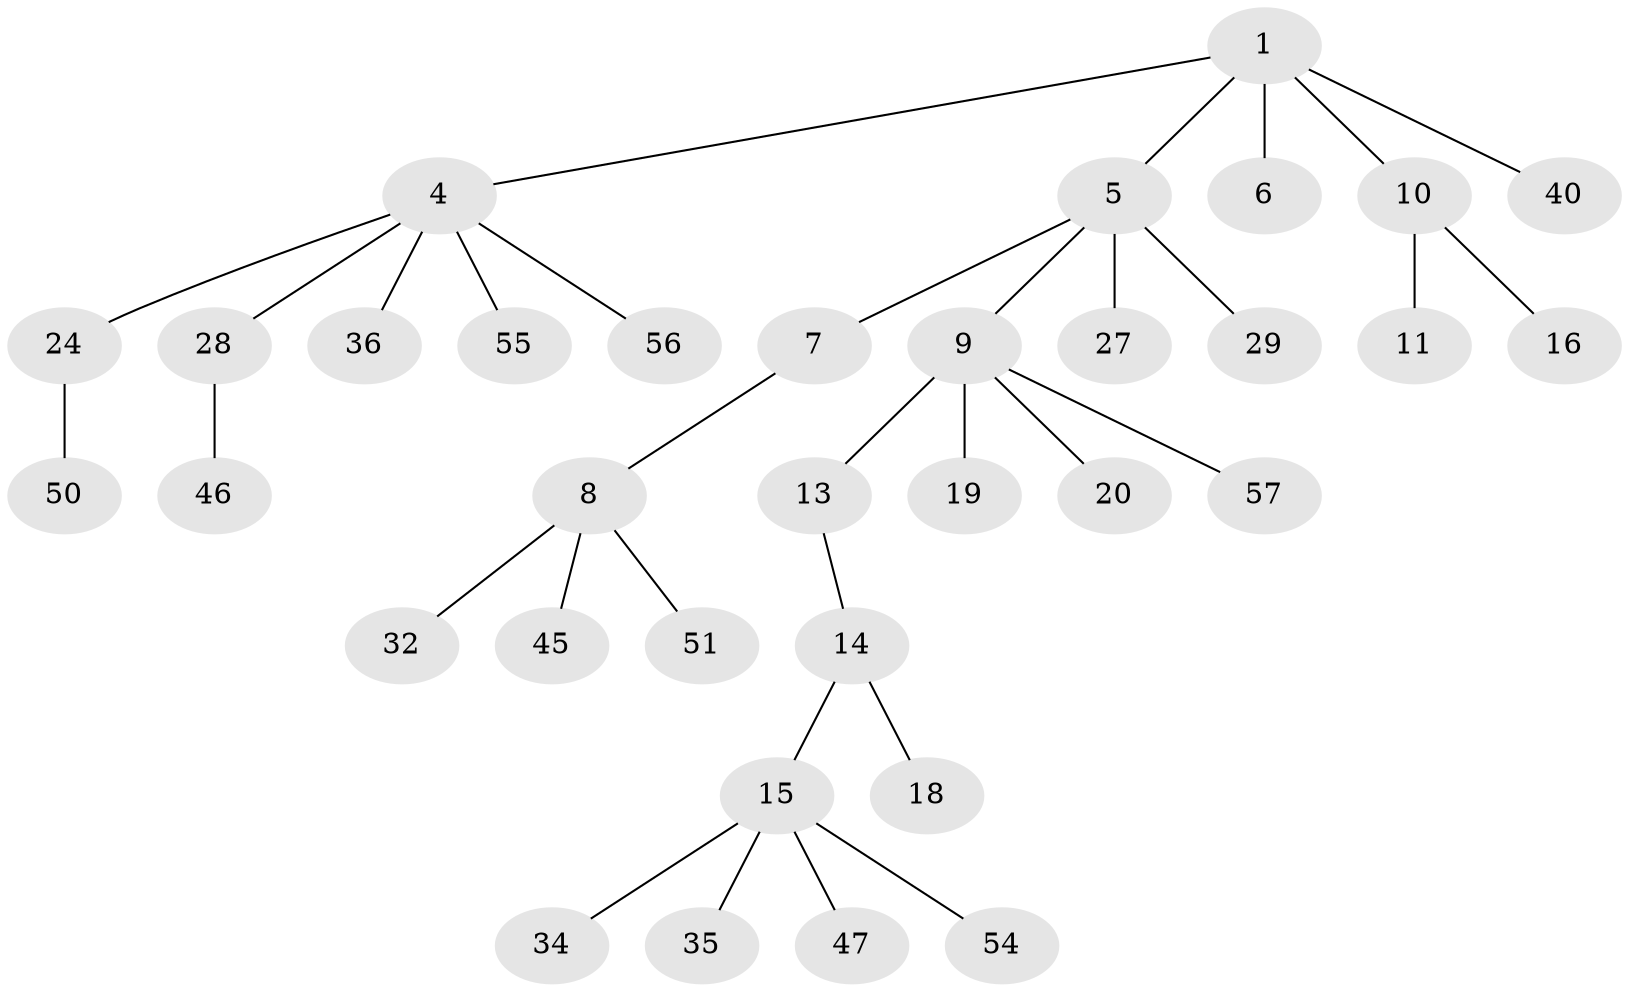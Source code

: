 // original degree distribution, {3: 0.15517241379310345, 4: 0.06896551724137931, 5: 0.017241379310344827, 2: 0.1896551724137931, 6: 0.017241379310344827, 1: 0.5344827586206896, 7: 0.017241379310344827}
// Generated by graph-tools (version 1.1) at 2025/19/03/04/25 18:19:13]
// undirected, 34 vertices, 33 edges
graph export_dot {
graph [start="1"]
  node [color=gray90,style=filled];
  1 [super="+30+2"];
  4 [super="+17"];
  5 [super="+23"];
  6 [super="+42"];
  7;
  8 [super="+25"];
  9 [super="+12"];
  10;
  11;
  13 [super="+43"];
  14;
  15 [super="+49+22+21+39+48"];
  16;
  18;
  19;
  20;
  24;
  27;
  28 [super="+37"];
  29 [super="+31+53"];
  32;
  34;
  35;
  36;
  40;
  45;
  46;
  47 [super="+58"];
  50;
  51;
  54;
  55;
  56;
  57;
  1 -- 10;
  1 -- 40;
  1 -- 4;
  1 -- 5;
  1 -- 6;
  4 -- 55;
  4 -- 36;
  4 -- 24;
  4 -- 56;
  4 -- 28;
  5 -- 7;
  5 -- 9;
  5 -- 27;
  5 -- 29;
  7 -- 8;
  8 -- 32;
  8 -- 51;
  8 -- 45;
  9 -- 13;
  9 -- 19;
  9 -- 20;
  9 -- 57;
  10 -- 11;
  10 -- 16;
  13 -- 14;
  14 -- 15;
  14 -- 18;
  15 -- 34;
  15 -- 35;
  15 -- 47;
  15 -- 54;
  24 -- 50;
  28 -- 46;
}
